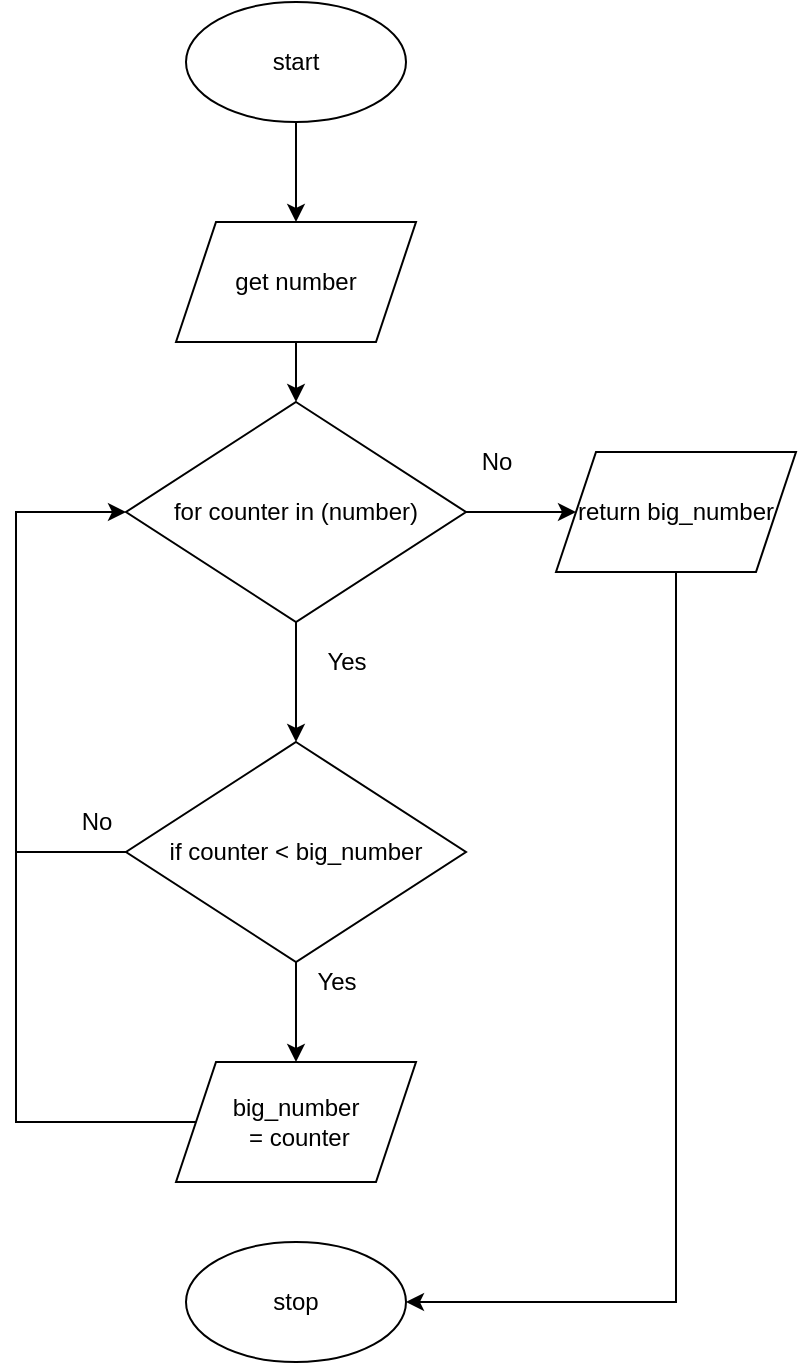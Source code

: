 <mxfile>
    <diagram id="R-31XSG-8bFbzHaBIaql" name="Page-1">
        <mxGraphModel dx="594" dy="1730" grid="1" gridSize="10" guides="1" tooltips="1" connect="1" arrows="1" fold="1" page="1" pageScale="1" pageWidth="827" pageHeight="1169" math="0" shadow="0">
            <root>
                <mxCell id="0"/>
                <mxCell id="1" parent="0"/>
                <mxCell id="34" style="edgeStyle=none;html=1;" parent="1" source="2" target="33" edge="1">
                    <mxGeometry relative="1" as="geometry"/>
                </mxCell>
                <mxCell id="2" value="start" style="ellipse;whiteSpace=wrap;html=1;" parent="1" vertex="1">
                    <mxGeometry x="245" y="-80" width="110" height="60" as="geometry"/>
                </mxCell>
                <mxCell id="5" style="edgeStyle=none;html=1;" parent="1" source="4" edge="1">
                    <mxGeometry relative="1" as="geometry">
                        <mxPoint x="300" y="290" as="targetPoint"/>
                    </mxGeometry>
                </mxCell>
                <mxCell id="38" style="edgeStyle=elbowEdgeStyle;rounded=0;html=1;" parent="1" source="4" edge="1">
                    <mxGeometry relative="1" as="geometry">
                        <mxPoint x="440" y="175" as="targetPoint"/>
                    </mxGeometry>
                </mxCell>
                <mxCell id="4" value="for counter in (number)" style="rhombus;whiteSpace=wrap;html=1;" parent="1" vertex="1">
                    <mxGeometry x="215" y="120" width="170" height="110" as="geometry"/>
                </mxCell>
                <mxCell id="35" style="edgeStyle=none;html=1;" parent="1" source="33" target="4" edge="1">
                    <mxGeometry relative="1" as="geometry"/>
                </mxCell>
                <mxCell id="33" value="get number" style="shape=parallelogram;perimeter=parallelogramPerimeter;whiteSpace=wrap;html=1;fixedSize=1;" parent="1" vertex="1">
                    <mxGeometry x="240" y="30" width="120" height="60" as="geometry"/>
                </mxCell>
                <mxCell id="37" style="edgeStyle=elbowEdgeStyle;html=1;entryX=0;entryY=0.5;entryDx=0;entryDy=0;exitX=0;exitY=0.5;exitDx=0;exitDy=0;rounded=0;" parent="1" source="36" target="4" edge="1">
                    <mxGeometry relative="1" as="geometry">
                        <Array as="points">
                            <mxPoint x="160" y="270"/>
                        </Array>
                    </mxGeometry>
                </mxCell>
                <mxCell id="45" style="edgeStyle=elbowEdgeStyle;rounded=0;html=1;entryX=0.5;entryY=0;entryDx=0;entryDy=0;" parent="1" source="36" target="46" edge="1">
                    <mxGeometry relative="1" as="geometry">
                        <mxPoint x="300" y="480" as="targetPoint"/>
                    </mxGeometry>
                </mxCell>
                <mxCell id="36" value="if counter &amp;lt; big_number" style="rhombus;whiteSpace=wrap;html=1;" parent="1" vertex="1">
                    <mxGeometry x="215" y="290" width="170" height="110" as="geometry"/>
                </mxCell>
                <mxCell id="52" style="edgeStyle=elbowEdgeStyle;rounded=0;elbow=vertical;html=1;entryX=1;entryY=0.5;entryDx=0;entryDy=0;" edge="1" parent="1" source="39" target="48">
                    <mxGeometry relative="1" as="geometry">
                        <Array as="points">
                            <mxPoint x="490" y="570"/>
                            <mxPoint x="490" y="480"/>
                        </Array>
                    </mxGeometry>
                </mxCell>
                <mxCell id="39" value="return big_number" style="shape=parallelogram;perimeter=parallelogramPerimeter;whiteSpace=wrap;html=1;fixedSize=1;" parent="1" vertex="1">
                    <mxGeometry x="430" y="145" width="120" height="60" as="geometry"/>
                </mxCell>
                <mxCell id="40" value="Yes" style="text;html=1;align=center;verticalAlign=middle;resizable=0;points=[];autosize=1;strokeColor=none;fillColor=none;" parent="1" vertex="1">
                    <mxGeometry x="305" y="240" width="40" height="20" as="geometry"/>
                </mxCell>
                <mxCell id="41" value="No" style="text;html=1;align=center;verticalAlign=middle;resizable=0;points=[];autosize=1;strokeColor=none;fillColor=none;" parent="1" vertex="1">
                    <mxGeometry x="185" y="320" width="30" height="20" as="geometry"/>
                </mxCell>
                <mxCell id="43" value="No" style="text;html=1;align=center;verticalAlign=middle;resizable=0;points=[];autosize=1;strokeColor=none;fillColor=none;" parent="1" vertex="1">
                    <mxGeometry x="385" y="140" width="30" height="20" as="geometry"/>
                </mxCell>
                <mxCell id="44" value="Yes" style="text;html=1;align=center;verticalAlign=middle;resizable=0;points=[];autosize=1;strokeColor=none;fillColor=none;" parent="1" vertex="1">
                    <mxGeometry x="300" y="400" width="40" height="20" as="geometry"/>
                </mxCell>
                <mxCell id="46" value="big_number&lt;br&gt;&amp;nbsp;= counter" style="shape=parallelogram;perimeter=parallelogramPerimeter;whiteSpace=wrap;html=1;fixedSize=1;" parent="1" vertex="1">
                    <mxGeometry x="240" y="450" width="120" height="60" as="geometry"/>
                </mxCell>
                <mxCell id="48" value="stop" style="ellipse;whiteSpace=wrap;html=1;" parent="1" vertex="1">
                    <mxGeometry x="245" y="540" width="110" height="60" as="geometry"/>
                </mxCell>
                <mxCell id="54" value="" style="endArrow=none;html=1;rounded=0;elbow=vertical;exitX=0;exitY=0.5;exitDx=0;exitDy=0;" edge="1" parent="1" source="46">
                    <mxGeometry width="50" height="50" relative="1" as="geometry">
                        <mxPoint x="280" y="400" as="sourcePoint"/>
                        <mxPoint x="160" y="340" as="targetPoint"/>
                        <Array as="points">
                            <mxPoint x="160" y="480"/>
                        </Array>
                    </mxGeometry>
                </mxCell>
            </root>
        </mxGraphModel>
    </diagram>
</mxfile>